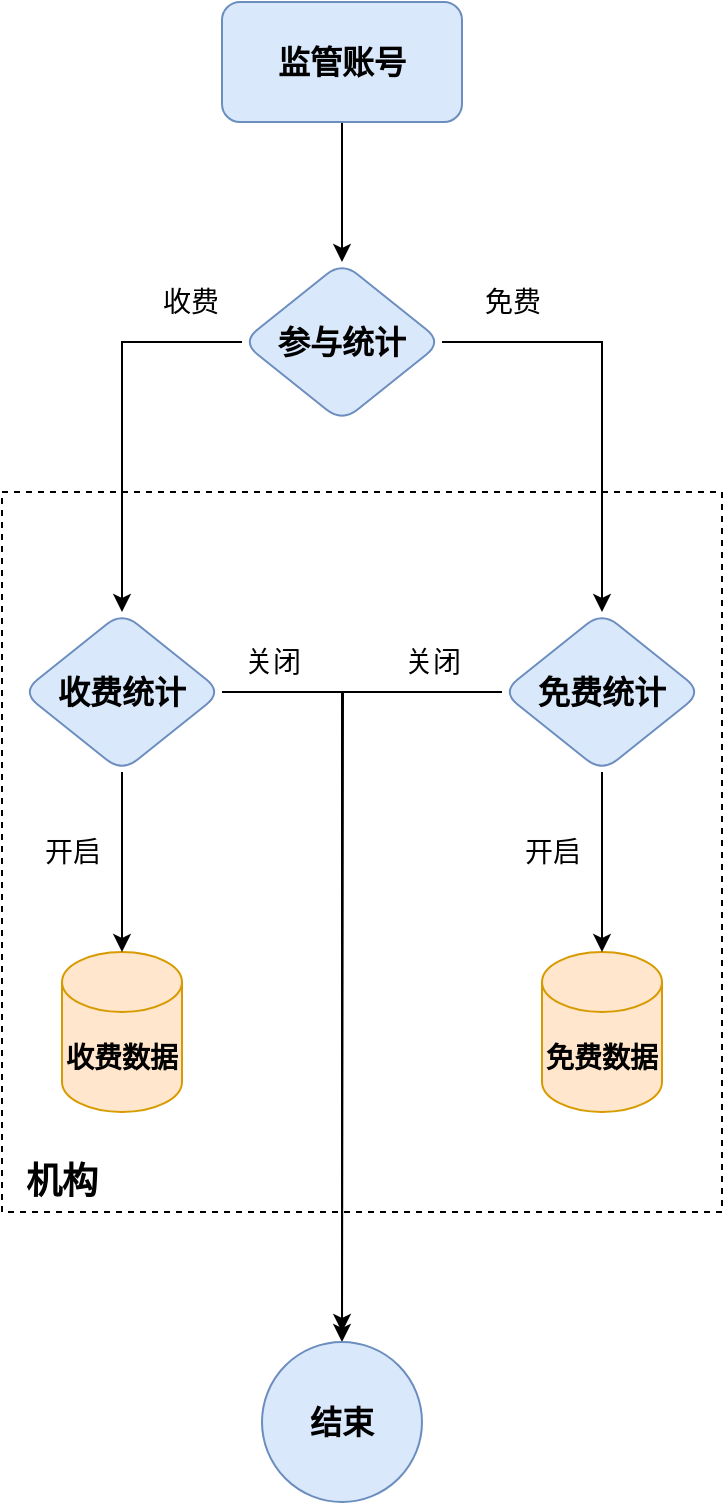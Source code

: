 <mxfile version="24.4.3" type="github">
  <diagram name="第 1 页" id="VBQGB3BbFkKX4Tb0B7Bt">
    <mxGraphModel dx="2074" dy="2267" grid="1" gridSize="10" guides="1" tooltips="1" connect="1" arrows="1" fold="1" page="1" pageScale="1" pageWidth="827" pageHeight="1169" math="0" shadow="0">
      <root>
        <mxCell id="0" />
        <mxCell id="1" parent="0" />
        <mxCell id="vjpzSzGVJnh7vc6ejTIz-29" value="" style="whiteSpace=wrap;html=1;aspect=fixed;fillColor=none;dashed=1;" vertex="1" parent="1">
          <mxGeometry x="320" y="80" width="360" height="360" as="geometry" />
        </mxCell>
        <mxCell id="vjpzSzGVJnh7vc6ejTIz-9" value="" style="edgeStyle=orthogonalEdgeStyle;rounded=0;orthogonalLoop=1;jettySize=auto;html=1;" edge="1" parent="1" source="vjpzSzGVJnh7vc6ejTIz-3">
          <mxGeometry relative="1" as="geometry">
            <mxPoint x="490" y="-35" as="targetPoint" />
          </mxGeometry>
        </mxCell>
        <mxCell id="vjpzSzGVJnh7vc6ejTIz-3" value="监管账号" style="rounded=1;whiteSpace=wrap;html=1;fontSize=16;fontStyle=1;fillColor=#dae8fc;strokeColor=#6c8ebf;" vertex="1" parent="1">
          <mxGeometry x="430" y="-165" width="120" height="60" as="geometry" />
        </mxCell>
        <mxCell id="vjpzSzGVJnh7vc6ejTIz-5" value="收费数据" style="shape=cylinder3;whiteSpace=wrap;html=1;boundedLbl=1;backgroundOutline=1;size=15;fillColor=#ffe6cc;strokeColor=#d79b00;fontSize=14;fontStyle=1" vertex="1" parent="1">
          <mxGeometry x="350" y="310" width="60" height="80" as="geometry" />
        </mxCell>
        <mxCell id="vjpzSzGVJnh7vc6ejTIz-6" value="免费数据" style="shape=cylinder3;whiteSpace=wrap;html=1;boundedLbl=1;backgroundOutline=1;size=15;fillColor=#ffe6cc;strokeColor=#d79b00;fontSize=14;fontStyle=1" vertex="1" parent="1">
          <mxGeometry x="590" y="310" width="60" height="80" as="geometry" />
        </mxCell>
        <mxCell id="vjpzSzGVJnh7vc6ejTIz-23" style="edgeStyle=orthogonalEdgeStyle;rounded=0;orthogonalLoop=1;jettySize=auto;html=1;" edge="1" parent="1" source="vjpzSzGVJnh7vc6ejTIz-8" target="vjpzSzGVJnh7vc6ejTIz-22">
          <mxGeometry relative="1" as="geometry" />
        </mxCell>
        <mxCell id="vjpzSzGVJnh7vc6ejTIz-24" style="edgeStyle=orthogonalEdgeStyle;rounded=0;orthogonalLoop=1;jettySize=auto;html=1;" edge="1" parent="1" source="vjpzSzGVJnh7vc6ejTIz-8" target="vjpzSzGVJnh7vc6ejTIz-14">
          <mxGeometry relative="1" as="geometry" />
        </mxCell>
        <mxCell id="vjpzSzGVJnh7vc6ejTIz-8" value="参与统计" style="rhombus;whiteSpace=wrap;html=1;fontSize=16;fillColor=#dae8fc;strokeColor=#6c8ebf;rounded=1;fontStyle=1;" vertex="1" parent="1">
          <mxGeometry x="440" y="-35" width="100" height="80" as="geometry" />
        </mxCell>
        <mxCell id="vjpzSzGVJnh7vc6ejTIz-37" style="edgeStyle=orthogonalEdgeStyle;rounded=0;orthogonalLoop=1;jettySize=auto;html=1;" edge="1" parent="1" source="vjpzSzGVJnh7vc6ejTIz-14">
          <mxGeometry relative="1" as="geometry">
            <mxPoint x="490" y="500" as="targetPoint" />
          </mxGeometry>
        </mxCell>
        <mxCell id="vjpzSzGVJnh7vc6ejTIz-14" value="收费统计" style="rhombus;whiteSpace=wrap;html=1;fontSize=16;fillColor=#dae8fc;strokeColor=#6c8ebf;rounded=1;fontStyle=1;" vertex="1" parent="1">
          <mxGeometry x="330" y="140" width="100" height="80" as="geometry" />
        </mxCell>
        <mxCell id="vjpzSzGVJnh7vc6ejTIz-19" style="edgeStyle=orthogonalEdgeStyle;rounded=0;orthogonalLoop=1;jettySize=auto;html=1;entryX=0.5;entryY=0;entryDx=0;entryDy=0;entryPerimeter=0;" edge="1" parent="1" source="vjpzSzGVJnh7vc6ejTIz-14" target="vjpzSzGVJnh7vc6ejTIz-5">
          <mxGeometry relative="1" as="geometry" />
        </mxCell>
        <mxCell id="vjpzSzGVJnh7vc6ejTIz-36" value="" style="edgeStyle=orthogonalEdgeStyle;rounded=0;orthogonalLoop=1;jettySize=auto;html=1;" edge="1" parent="1" source="vjpzSzGVJnh7vc6ejTIz-22" target="vjpzSzGVJnh7vc6ejTIz-35">
          <mxGeometry relative="1" as="geometry" />
        </mxCell>
        <mxCell id="vjpzSzGVJnh7vc6ejTIz-22" value="免费统计" style="rhombus;whiteSpace=wrap;html=1;fontSize=16;fillColor=#dae8fc;strokeColor=#6c8ebf;rounded=1;fontStyle=1;" vertex="1" parent="1">
          <mxGeometry x="570" y="140" width="100" height="80" as="geometry" />
        </mxCell>
        <mxCell id="vjpzSzGVJnh7vc6ejTIz-25" value="免费" style="text;html=1;align=center;verticalAlign=middle;resizable=0;points=[];autosize=1;strokeColor=none;fillColor=none;fontSize=14;" vertex="1" parent="1">
          <mxGeometry x="550" y="-30" width="50" height="30" as="geometry" />
        </mxCell>
        <mxCell id="vjpzSzGVJnh7vc6ejTIz-26" value="收费" style="text;html=1;align=center;verticalAlign=middle;resizable=0;points=[];autosize=1;strokeColor=none;fillColor=none;fontSize=14;" vertex="1" parent="1">
          <mxGeometry x="389" y="-30" width="50" height="30" as="geometry" />
        </mxCell>
        <mxCell id="vjpzSzGVJnh7vc6ejTIz-27" style="edgeStyle=orthogonalEdgeStyle;rounded=0;orthogonalLoop=1;jettySize=auto;html=1;entryX=0.5;entryY=0;entryDx=0;entryDy=0;entryPerimeter=0;" edge="1" parent="1" source="vjpzSzGVJnh7vc6ejTIz-22" target="vjpzSzGVJnh7vc6ejTIz-6">
          <mxGeometry relative="1" as="geometry" />
        </mxCell>
        <mxCell id="vjpzSzGVJnh7vc6ejTIz-30" value="机构" style="text;html=1;align=center;verticalAlign=middle;whiteSpace=wrap;rounded=0;fontSize=18;fontStyle=1" vertex="1" parent="1">
          <mxGeometry x="320" y="410" width="60" height="30" as="geometry" />
        </mxCell>
        <mxCell id="vjpzSzGVJnh7vc6ejTIz-31" value="开启" style="text;html=1;align=center;verticalAlign=middle;resizable=0;points=[];autosize=1;strokeColor=none;fillColor=none;fontSize=14;" vertex="1" parent="1">
          <mxGeometry x="570" y="245" width="50" height="30" as="geometry" />
        </mxCell>
        <mxCell id="vjpzSzGVJnh7vc6ejTIz-32" value="开启" style="text;html=1;align=center;verticalAlign=middle;resizable=0;points=[];autosize=1;strokeColor=none;fillColor=none;fontSize=14;" vertex="1" parent="1">
          <mxGeometry x="330" y="245" width="50" height="30" as="geometry" />
        </mxCell>
        <mxCell id="vjpzSzGVJnh7vc6ejTIz-35" value="结束" style="ellipse;whiteSpace=wrap;html=1;fontSize=16;fillColor=#dae8fc;strokeColor=#6c8ebf;rounded=1;fontStyle=1;" vertex="1" parent="1">
          <mxGeometry x="450" y="505" width="80" height="80" as="geometry" />
        </mxCell>
        <mxCell id="vjpzSzGVJnh7vc6ejTIz-38" value="关闭" style="text;html=1;align=center;verticalAlign=middle;resizable=0;points=[];autosize=1;strokeColor=none;fillColor=none;fontSize=14;" vertex="1" parent="1">
          <mxGeometry x="510" y="150" width="50" height="30" as="geometry" />
        </mxCell>
        <mxCell id="vjpzSzGVJnh7vc6ejTIz-39" value="关闭" style="text;html=1;align=center;verticalAlign=middle;resizable=0;points=[];autosize=1;strokeColor=none;fillColor=none;fontSize=14;" vertex="1" parent="1">
          <mxGeometry x="430" y="150" width="50" height="30" as="geometry" />
        </mxCell>
      </root>
    </mxGraphModel>
  </diagram>
</mxfile>
